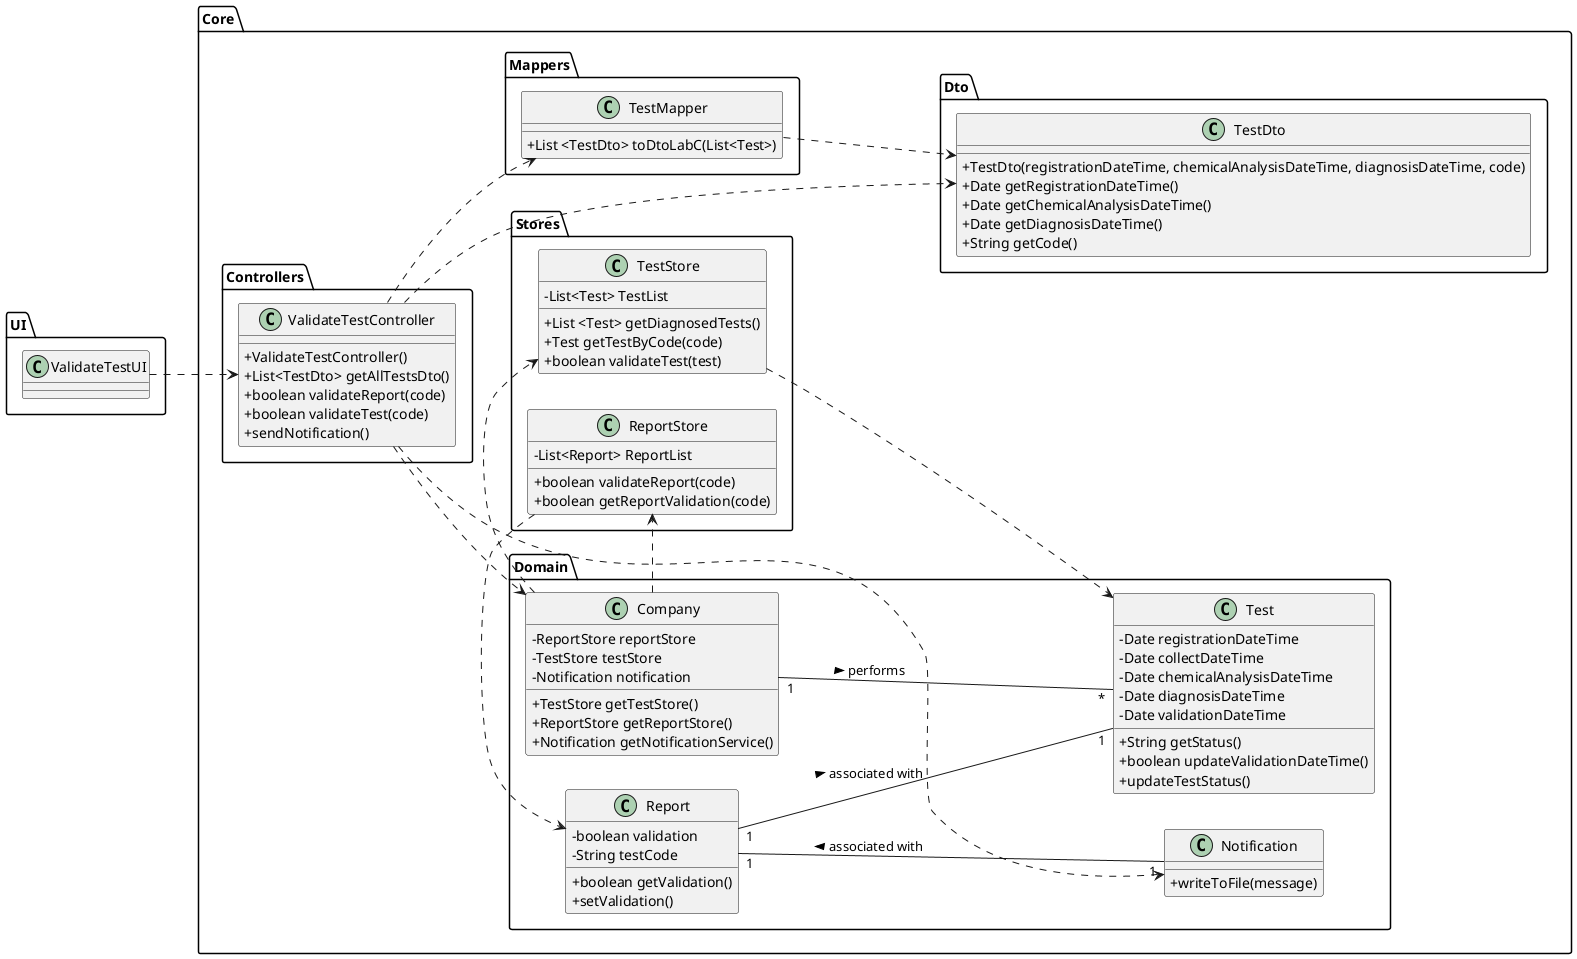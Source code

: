 @startuml
skinparam classAttributeIconSize 0
left to right direction

package Core{

package Domain{
class "Company" as C {
-ReportStore reportStore
-TestStore testStore
-Notification notification
+TestStore getTestStore()
+ReportStore getReportStore()
+Notification getNotificationService()
}

class "Test" as T {
-Date registrationDateTime
-Date collectDateTime
-Date chemicalAnalysisDateTime
-Date diagnosisDateTime
-Date validationDateTime
+String getStatus()
+boolean updateValidationDateTime()
+updateTestStatus()
}

class "Report" as R{
-boolean validation
-String testCode
+boolean getValidation()
+setValidation()
}

class "Notification" as N{
+ writeToFile(message)
}

}

package Stores{
class "TestStore" as TS{
-List<Test> TestList
+List <Test> getDiagnosedTests()
+Test getTestByCode(code)
+boolean validateTest(test)
}

class "ReportStore" as RS{
-List<Report> ReportList
+boolean validateReport(code)
+boolean getReportValidation(code)
}

}

package Controllers{
class "ValidateTestController" as VTC {
+ValidateTestController()
+List<TestDto> getAllTestsDto()
+boolean validateReport(code)
+boolean validateTest(code)
+sendNotification()
}





}

package Mappers{
class "TestMapper" as tM{
+List <TestDto> toDtoLabC(List<Test>)
}

}


package Dto{
class "TestDto" as tDto{
+TestDto(registrationDateTime, chemicalAnalysisDateTime, diagnosisDateTime, code)
+Date getRegistrationDateTime()
+Date getChemicalAnalysisDateTime()
+Date getDiagnosisDateTime()
+String getCode()
}



}

}
package UI{
class "ValidateTestUI" as VTUI
}

VTUI ..> VTC

C ..> TS
C ..> RS
VTC ..> C
VTC ..> tM
VTC ..> tDto
VTC ..> N

TS ..> T
tM ..> tDto

C "1" -- "*" T : > performs

RS ..> R
R "1" -- "1" T : > associated with
R "1" -- "1" N : < associated with

@enduml